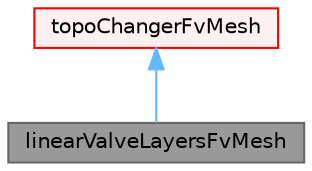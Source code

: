 digraph "linearValveLayersFvMesh"
{
 // LATEX_PDF_SIZE
  bgcolor="transparent";
  edge [fontname=Helvetica,fontsize=10,labelfontname=Helvetica,labelfontsize=10];
  node [fontname=Helvetica,fontsize=10,shape=box,height=0.2,width=0.4];
  Node1 [id="Node000001",label="linearValveLayersFvMesh",height=0.2,width=0.4,color="gray40", fillcolor="grey60", style="filled", fontcolor="black",tooltip="A sliding linear valve with layers."];
  Node2 -> Node1 [id="edge1_Node000001_Node000002",dir="back",color="steelblue1",style="solid",tooltip=" "];
  Node2 [id="Node000002",label="topoChangerFvMesh",height=0.2,width=0.4,color="red", fillcolor="#FFF0F0", style="filled",URL="$classFoam_1_1topoChangerFvMesh.html",tooltip="Abstract base class for a topology changing fvMesh."];
}
